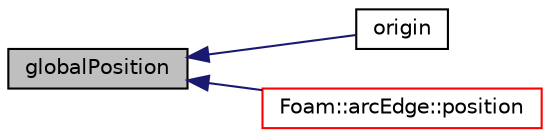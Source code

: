 digraph "globalPosition"
{
  bgcolor="transparent";
  edge [fontname="Helvetica",fontsize="10",labelfontname="Helvetica",labelfontsize="10"];
  node [fontname="Helvetica",fontsize="10",shape=record];
  rankdir="LR";
  Node1 [label="globalPosition",height=0.2,width=0.4,color="black", fillcolor="grey75", style="filled", fontcolor="black"];
  Node1 -> Node2 [dir="back",color="midnightblue",fontsize="10",style="solid",fontname="Helvetica"];
  Node2 [label="origin",height=0.2,width=0.4,color="black",URL="$a00406.html#a845412c810c955840b576c707e20bcb9",tooltip="Edit access to origin. "];
  Node1 -> Node3 [dir="back",color="midnightblue",fontsize="10",style="solid",fontname="Helvetica"];
  Node3 [label="Foam::arcEdge::position",height=0.2,width=0.4,color="red",URL="$a00066.html#aea231d67874600b4fbac91e1f58eda5f",tooltip="Return the point position corresponding to the curve parameter. "];
}
